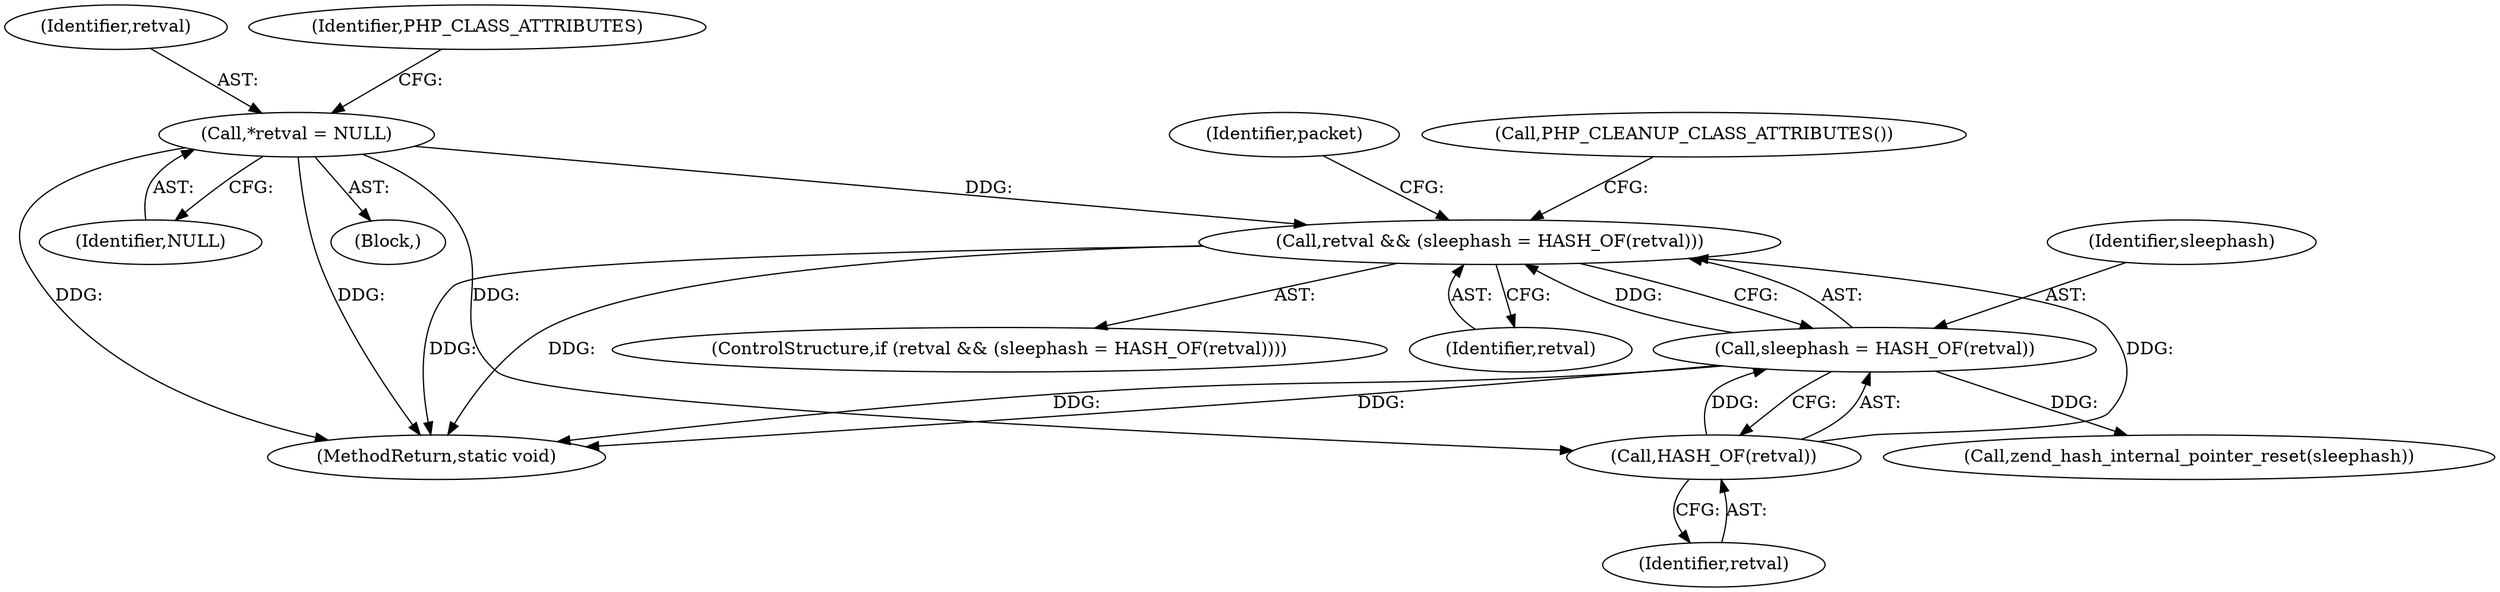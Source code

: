digraph "0_php-src_6045de69c7dedcba3eadf7c4bba424b19c81d00d_1@pointer" {
"1000239" [label="(Call,retval && (sleephash = HASH_OF(retval)))"];
"1000243" [label="(Call,HASH_OF(retval))"];
"1000110" [label="(Call,*retval = NULL)"];
"1000241" [label="(Call,sleephash = HASH_OF(retval))"];
"1000275" [label="(Call,zend_hash_internal_pointer_reset(sleephash))"];
"1000111" [label="(Identifier,retval)"];
"1000244" [label="(Identifier,retval)"];
"1000239" [label="(Call,retval && (sleephash = HASH_OF(retval)))"];
"1000238" [label="(ControlStructure,if (retval && (sleephash = HASH_OF(retval))))"];
"1000119" [label="(Identifier,PHP_CLASS_ATTRIBUTES)"];
"1000112" [label="(Identifier,NULL)"];
"1000105" [label="(Block,)"];
"1000241" [label="(Call,sleephash = HASH_OF(retval))"];
"1000240" [label="(Identifier,retval)"];
"1000314" [label="(Call,PHP_CLEANUP_CLASS_ATTRIBUTES())"];
"1000110" [label="(Call,*retval = NULL)"];
"1000247" [label="(Identifier,packet)"];
"1000243" [label="(Call,HASH_OF(retval))"];
"1000242" [label="(Identifier,sleephash)"];
"1000325" [label="(MethodReturn,static void)"];
"1000239" -> "1000238"  [label="AST: "];
"1000239" -> "1000240"  [label="CFG: "];
"1000239" -> "1000241"  [label="CFG: "];
"1000240" -> "1000239"  [label="AST: "];
"1000241" -> "1000239"  [label="AST: "];
"1000247" -> "1000239"  [label="CFG: "];
"1000314" -> "1000239"  [label="CFG: "];
"1000239" -> "1000325"  [label="DDG: "];
"1000239" -> "1000325"  [label="DDG: "];
"1000243" -> "1000239"  [label="DDG: "];
"1000110" -> "1000239"  [label="DDG: "];
"1000241" -> "1000239"  [label="DDG: "];
"1000243" -> "1000241"  [label="AST: "];
"1000243" -> "1000244"  [label="CFG: "];
"1000244" -> "1000243"  [label="AST: "];
"1000241" -> "1000243"  [label="CFG: "];
"1000243" -> "1000241"  [label="DDG: "];
"1000110" -> "1000243"  [label="DDG: "];
"1000110" -> "1000105"  [label="AST: "];
"1000110" -> "1000112"  [label="CFG: "];
"1000111" -> "1000110"  [label="AST: "];
"1000112" -> "1000110"  [label="AST: "];
"1000119" -> "1000110"  [label="CFG: "];
"1000110" -> "1000325"  [label="DDG: "];
"1000110" -> "1000325"  [label="DDG: "];
"1000242" -> "1000241"  [label="AST: "];
"1000241" -> "1000325"  [label="DDG: "];
"1000241" -> "1000325"  [label="DDG: "];
"1000241" -> "1000275"  [label="DDG: "];
}
